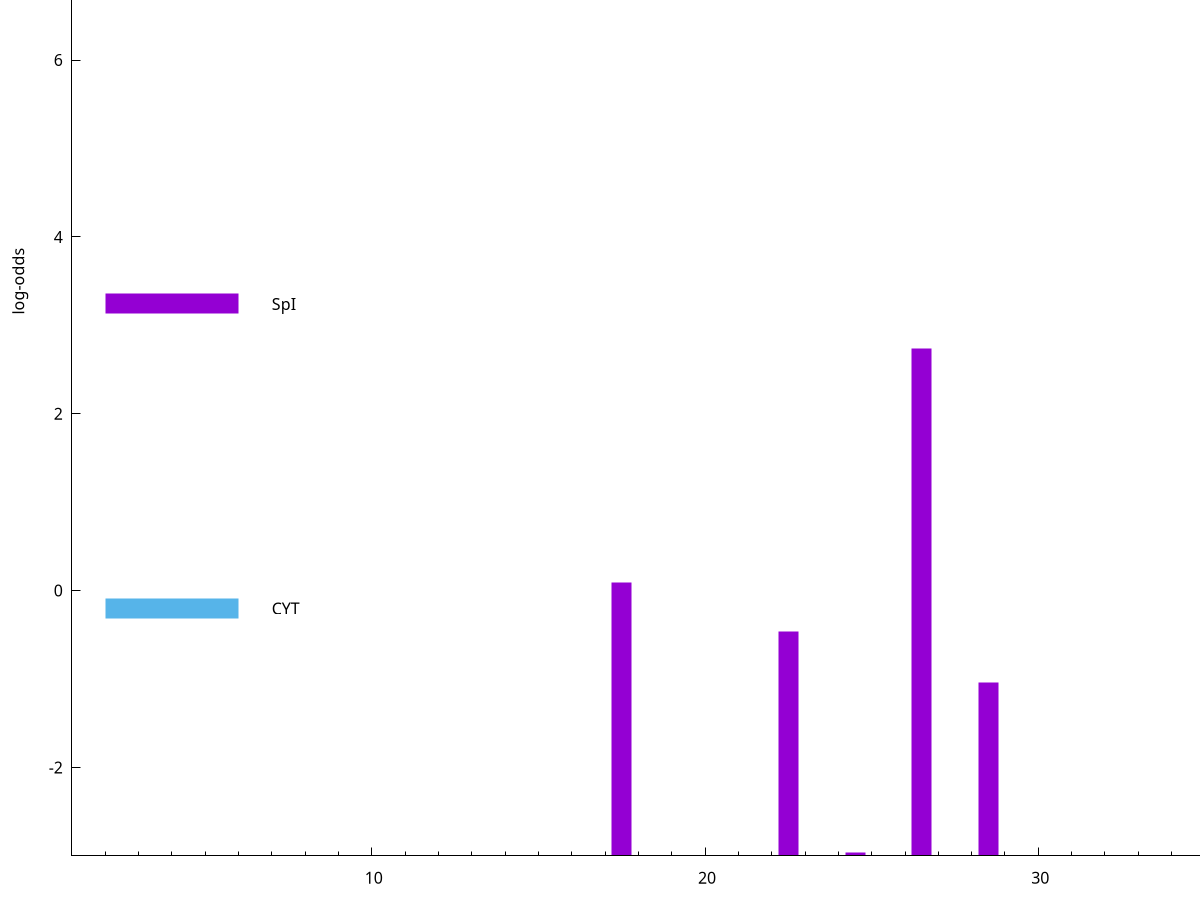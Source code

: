 set title "LipoP predictions for SRR5666457.gff"
set size 2., 1.4
set xrange [1:70] 
set mxtics 10
set yrange [-3:10]
set y2range [0:13]
set ylabel "log-odds"
set term postscript eps color solid "Helvetica" 30
set output "SRR5666457.gff.eps"
set arrow from 2,9.17705 to 6,9.17705 nohead lt 4 lw 20
set label "TMH" at 7,9.17705
set arrow from 2,3.24109 to 6,3.24109 nohead lt 1 lw 20
set label "SpI" at 7,3.24109
set arrow from 2,-0.200913 to 6,-0.200913 nohead lt 3 lw 20
set label "CYT" at 7,-0.200913
set arrow from 2,9.17705 to 6,9.17705 nohead lt 4 lw 20
set label "TMH" at 7,9.17705
# NOTE: The scores below are the log-odds scores with the threshold
# NOTE: subtracted (a hack to make gnuplot make the histogram all
# NOTE: look nice).
plot "-" axes x1y2 title "" with impulses lt 1 lw 20
26.500000 5.735780
17.500000 3.090939
22.500000 2.537752
28.500000 1.965110
24.500000 0.041030
e
exit
